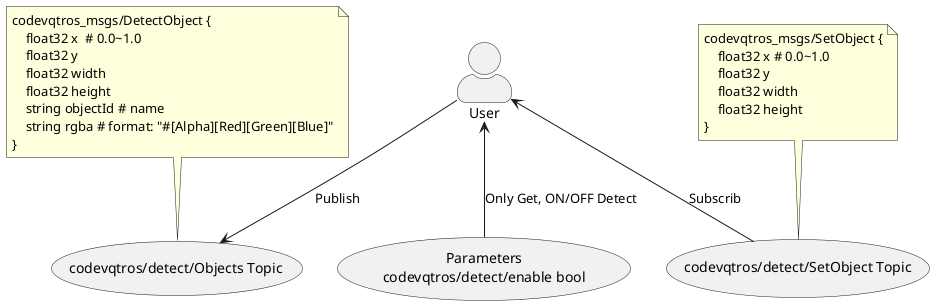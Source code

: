 @startuml Detect
skinparam actorStyle awesome
"User" as user

(codevqtros/detect/Objects Topic) as Object
(codevqtros/detect/SetObject Topic) as SetObject

usecase Parameters as "Parameters
codevqtros/detect/enable bool
"

user --> Object : Publish
user <-- SetObject : Subscrib
user <-- Parameters : Only Get, ON/OFF Detect


note top of (Object)
codevqtros_msgs/DetectObject {
    float32 x  # 0.0~1.0
    float32 y
    float32 width
    float32 height
    string objectId # name
    string rgba # format: "#[Alpha][Red][Green][Blue]"
}
end note

note top of (SetObject)
codevqtros_msgs/SetObject {
    float32 x # 0.0~1.0
    float32 y
    float32 width
    float32 height
}
end note

@enduml